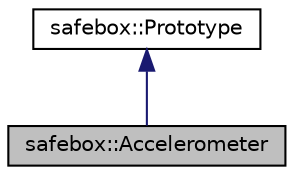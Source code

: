 digraph "safebox::Accelerometer"
{
 // LATEX_PDF_SIZE
  edge [fontname="Helvetica",fontsize="10",labelfontname="Helvetica",labelfontsize="10"];
  node [fontname="Helvetica",fontsize="10",shape=record];
  Node1 [label="safebox::Accelerometer",height=0.2,width=0.4,color="black", fillcolor="grey75", style="filled", fontcolor="black",tooltip="To use accelerometer for safebox to detect accident."];
  Node2 -> Node1 [dir="back",color="midnightblue",fontsize="10",style="solid",fontname="Helvetica"];
  Node2 [label="safebox::Prototype",height=0.2,width=0.4,color="black", fillcolor="white", style="filled",URL="$classsafebox_1_1_prototype.html",tooltip="Interface which describe the protoype of safebox."];
}

